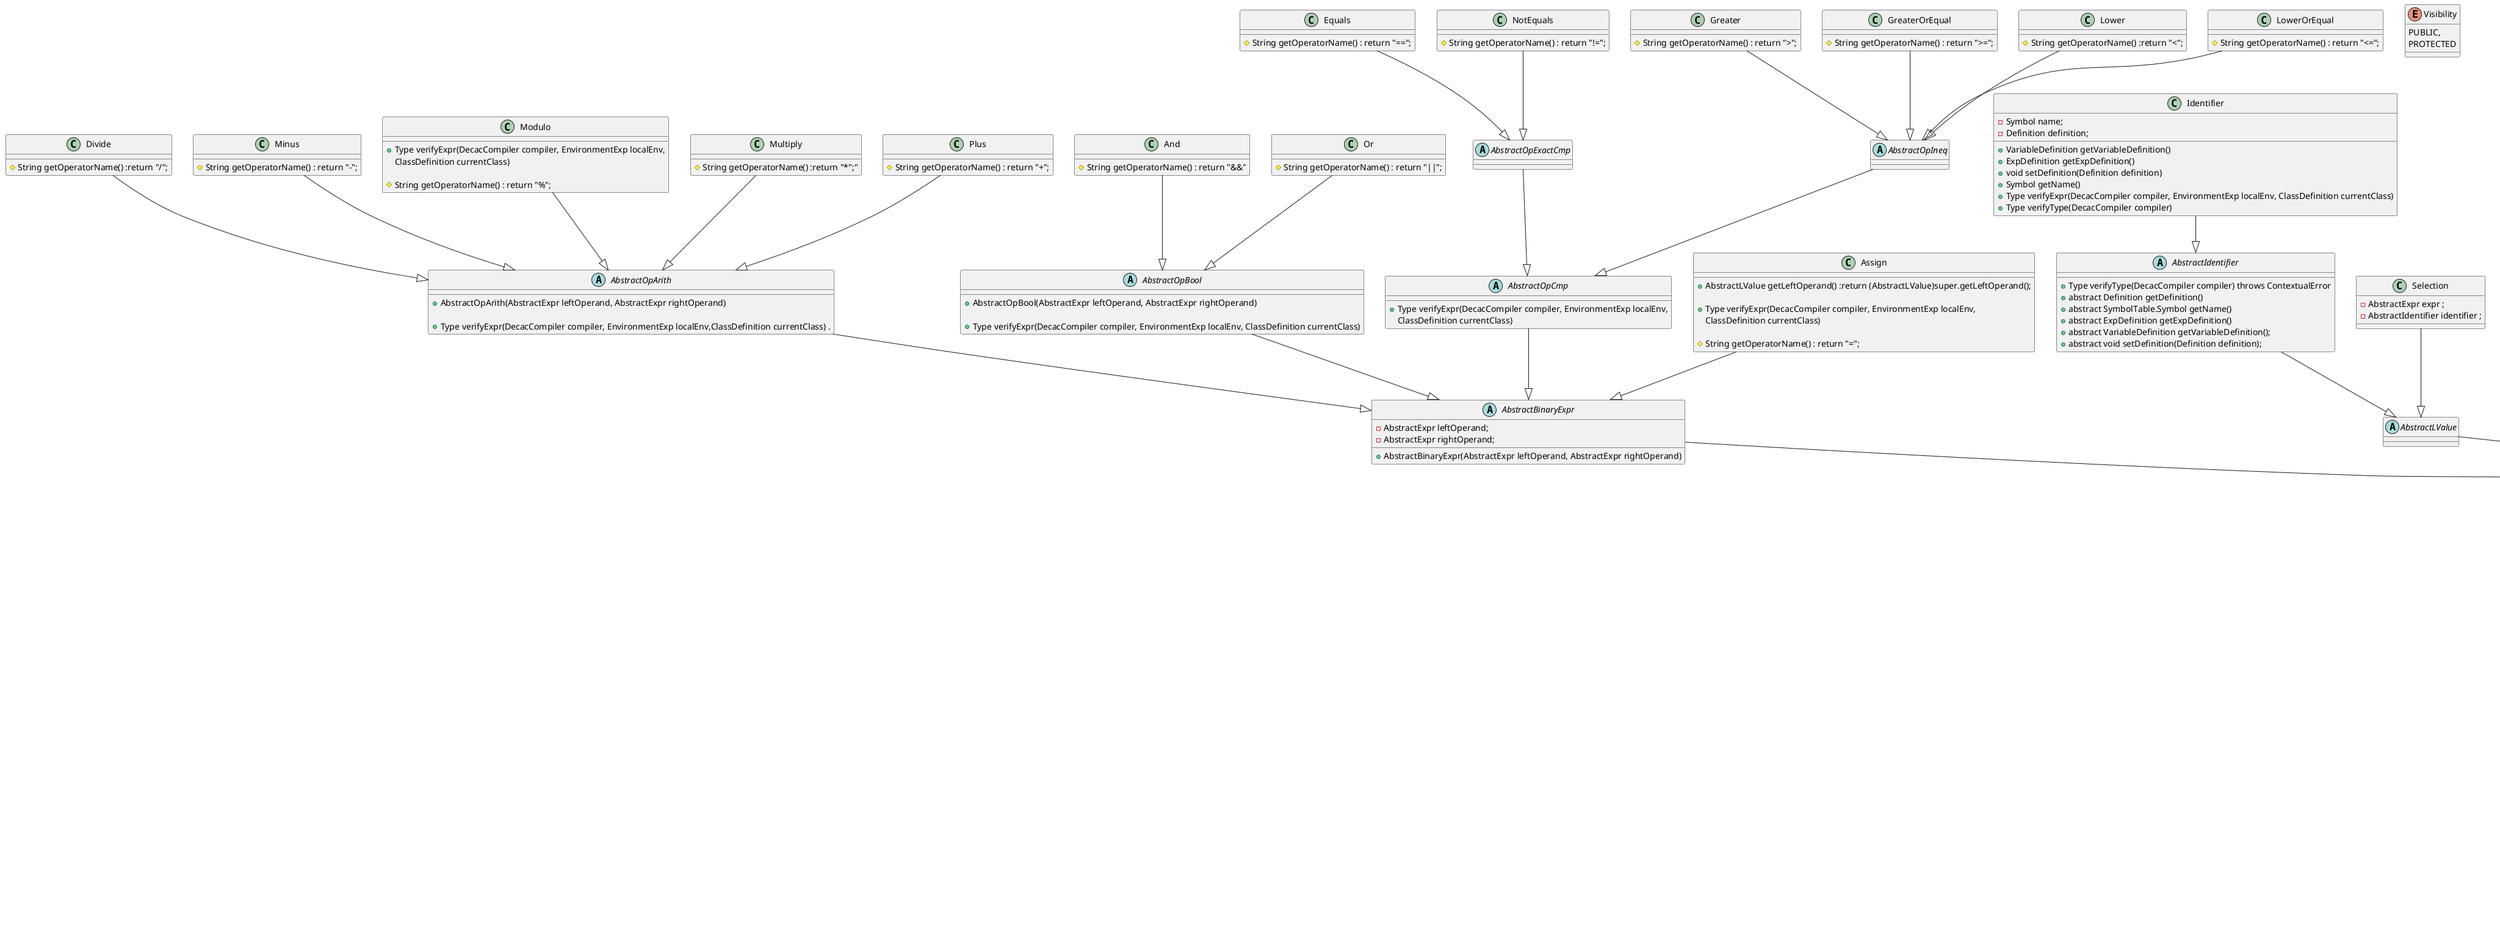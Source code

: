 @startuml

abstract class Tree {
    - Location location 
    + void setLocation(Location location)
    + Location getLocation()

    /* Abstract Methode must override */
    # abstract void prettyPrintChildren(PrintStream s, String prefix)
    # abstract void iterChildren(TreeFunction f) 
    # abstract void decompile(IndentPrintStream s)
}



abstract class AbstractProgram  {
    + abstract void verifyProgram(DecacCompiler compiler) throws ContextualError;


}


abstract class AbstractInst {

    + protected abstract void verifyInst()
    
}

abstract class AbstractExpr {
    - Type type
    + Type getType()
    + abstract Type verifyExpr() 
    + AbstractExpr verifyRValue() 
    # void verifyInst()
    ~ verifyCondition()
}


abstract class AbstractMain {

    /**
     * Implements non-terminal "main" of [SyntaxeContextuelle] in pass 3 
    **/
    # abstract void verifyMain(DecacCompiler compiler) throws ContextualError;
}


abstract class AbstractDeclVar {

    # abstract void verifyDeclVar(DecacCompiler compiler, EnvironmentExp localEnv, ClassDefinition currentClass)

}


abstract class AbstractBinaryExpr {

    + AbstractBinaryExpr(AbstractExpr leftOperand, AbstractExpr rightOperand)
    - AbstractExpr leftOperand;
    - AbstractExpr rightOperand;
}


abstract class AbstractIdentifier  {

    + Type verifyType(DecacCompiler compiler) throws ContextualError
    + abstract Definition getDefinition()
    + abstract SymbolTable.Symbol getName()
    +  abstract ExpDefinition getExpDefinition()
    + abstract VariableDefinition getVariableDefinition();
    + abstract void setDefinition(Definition definition);


}


abstract class AbstractInitialization  {
    # abstract void verifyInitialization(DecacCompiler compiler, 
    Type t, EnvironmentExp localEnv, ClassDefinition currentClass)

}

abstract class AbstractLValue  {

}


abstract class AbstractOpArith  {

    + AbstractOpArith(AbstractExpr leftOperand, AbstractExpr rightOperand)

    + Type verifyExpr(DecacCompiler compiler, EnvironmentExp localEnv,ClassDefinition currentClass) .
    
}

abstract class AbstractOpBool  {

    + AbstractOpBool(AbstractExpr leftOperand, AbstractExpr rightOperand)

    + Type verifyExpr(DecacCompiler compiler, EnvironmentExp localEnv, ClassDefinition currentClass) 
} 



abstract class AbstractOpCmp  {

    
    + Type verifyExpr(DecacCompiler compiler, EnvironmentExp localEnv,
            ClassDefinition currentClass) 

}


abstract class AbstractOpExactCmp  {

}

abstract class AbstractOpIneq   {


}


abstract class AbstractPrint  {

    - ListExpr arguments = new ListExpr();
    + abstract String getSuffix();
    + ListExpr getArguments() 
    # void verifyInst(DecacCompiler compiler, EnvironmentExp localEnv,
            ClassDefinition currentClass, Type returnType)
            

}


abstract class AbstractReadExpr {

    + AbstractReadExpr() 


}
 

abstract class AbstractStringLiteral  {

    + abstract String getValue();
    
}

abstract class AbstractUnaryExpr  {

    - AbstractExpr operand
    + AbstractExpr getOperand()
    # abstract String getOperatorName()
}


class And {

    # String getOperatorName() : return "&&"


}
 

class Assign  {


    + AbstractLValue getLeftOperand() :return (AbstractLValue)super.getLeftOperand();

    + Type verifyExpr(DecacCompiler compiler, EnvironmentExp localEnv,
            ClassDefinition currentClass) 

    # String getOperatorName() : return "=";

}


class BooleanLiteral  {
 
    - boolean value
    +  boolean getValue() : return value;
    
    + Type verifyExpr(DecacCompiler compiler, EnvironmentExp localEnv,ClassDefinition currentClass)
}

class ConvFloat  {

    
    + Type verifyExpr(DecacCompiler compiler, EnvironmentExp localEnv, ClassDefinition currentClass) {

    # String getOperatorName() :return "/* conv float */";
    

}

class DeclVar {

    
    -  AbstractIdentifier type;
    -  AbstractIdentifier varName;
    -  AbstractInitialization initialization;

    # void verifyDeclVar(DecacCompiler compiler,
            EnvironmentExp localEnv, ClassDefinition currentClass)

} 


class Divide  {

    # String getOperatorName() :return "/";
}
 
class EmptyMain  {
    
    # void verifyMain(DecacCompiler compiler) 
}
    

class Equals  {
    # String getOperatorName() : return "==";
}


class FloatLiteral {

    + float getValue() 
    - float value;
    + Type verifyExpr(DecacCompiler compiler, EnvironmentExp localEnv,ClassDefinition currentClass)     
}


class Greater  {

    # String getOperatorName() : return ">";
}

class GreaterOrEqual  {
    # String getOperatorName() : return ">=";
}

class Identifier  {
    - Symbol name;
    - Definition definition;
    + VariableDefinition getVariableDefinition()
    + ExpDefinition getExpDefinition()
    + void setDefinition(Definition definition)
    + Symbol getName() 
    + Type verifyExpr(DecacCompiler compiler, EnvironmentExp localEnv, ClassDefinition currentClass) 
    + Type verifyType(DecacCompiler compiler)
}

class  IfThenElse  {
    
    -  final AbstractExpr condition; 
    -  final ListInst thenBranch;
    -  ListInst elseBranch;
    # void verifyInst(DecacCompiler compiler, EnvironmentExp localEnv,
            ClassDefinition currentClass, Type returnType)
}

class Initialization {

    - AbstractExpr expression
    + AbstractExpr getExpression()

    +  setExpression(AbstractExpr expression) 

    # void verifyInitialization(DecacCompiler compiler, Type t,EnvironmentExp localEnv, ClassDefinition currentClass)

}

class IntLiteral  {
    - int value
    + int getValue()
    + Type verifyExpr(DecacCompiler compiler, EnvironmentExp localEnv,
            ClassDefinition currentClass)

}


class ListDeclVar<AbstractDeclVar> {
    + void verifyListDeclVariable(DecacCompiler compiler, EnvironmentExp localEnv,
            ClassDefinition currentClass)

}

class ListExpr<AbstractExpr>  {

}

class ListInst<AbstractInst> {
    
    + void verifyListInst(DecacCompiler compiler, EnvironmentExp localEnv,ClassDefinition currentClass, Type returnType)

}

class Lower  {

    # String getOperatorName() :return "<";
    

}

class LowerOrEqual  {
    # String getOperatorName() : return "<=";
}

class Main  {
    - ListDeclVar declVariables;
    - ListInst insts;
    # void verifyMain(DecacCompiler compiler)
}

class Minus  {
    # String getOperatorName() : return "-";

}
class Modulo {
    
    + Type verifyExpr(DecacCompiler compiler, EnvironmentExp localEnv,
            ClassDefinition currentClass) 

    # String getOperatorName() : return "%";
    

}

class Multiply  {
    # String getOperatorName() :return "*";"

}

class NoInitialization {

    # void verifyInitialization(DecacCompiler compiler, Type t,
            EnvironmentExp localEnv, ClassDefinition currentClass)


} 

class NoOperation  {
    # void verifyInst(DecacCompiler compiler, EnvironmentExp localEnv,
            ClassDefinition currentClass, Type returnType)
}

class Not  {
    + Type verifyExpr(DecacCompiler compiler, EnvironmentExp localEnv,
            ClassDefinition currentClass)
    #  String getOperatorName() : return "!";

}

class NotEquals  {
    # String getOperatorName() : return "!=";

}

class Or  {
    # String getOperatorName() : return "||";

}
class Plus  {
    # String getOperatorName() : return "+";

}

class Print  {

}

class Println  {

}

class Program  {

    - ListDeclClass classes;
    - AbstractMain main;
    + ListDeclClass getClasses()
    + AbstractMain getMain()
    + void verifyProgram(DecacCompiler compiler)
}

class ReadFloat  {
    + Type verifyExpr(DecacCompiler compiler, EnvironmentExp localEnv,
            ClassDefinition currentClass)

}

class ReadInt  {

    + Type verifyExpr(DecacCompiler compiler, EnvironmentExp localEnv,
            ClassDefinition currentClass)
}

class StringLiteral {
    - String value;
    + String getValue() 
    +  Type verifyExpr(DecacCompiler compiler, EnvironmentExp localEnv,
            ClassDefinition currentClass)

}

abstract class TreeList<TreeType extends Tree> {
    - List<TreeType> list = new ArrayList<TreeType>();
    + void add(TreeType i)
    + List<TreeType> getList()
    + TreeType set(int index, TreeType element)
    + boolean isEmpty() 
    + Iterator<TreeType> iterator()
    + int size()

}
 
class UnaryMinus  {
    + Type verifyExpr(DecacCompiler compiler, EnvironmentExp localEnv,
            ClassDefinition currentClass)
    # String getOperatorName() : return "-";

}

enum Visibility {
    PUBLIC,
    PROTECTED
}

class While  {
    - AbstractExpr condition;
    - ListInst body;
    + AbstractExpr getCondition()
    + ListInst getBody()
    # void verifyInst(DecacCompiler compiler, EnvironmentExp localEnv,
            ClassDefinition currentClass, Type returnType)

}

class Selection {
    - AbstractExpr expr ;
    - AbstractIdentifier identifier ;
}

class Cast {

    - AbstractExpr expr ;
    - AbstractIdentifier identifier ;
    
    + Type verifyExpr(DecacCompiler compiler, EnvironmentExp localEnv,
            ClassDefinition currentClass)
}

class InstanceOf {

    - AbstractExpr expr ;
    - AbstractIdentifier identifier ;
    
    + Type verifyExpr(DecacCompiler compiler, EnvironmentExp localEnv,
            ClassDefinition currentClass)
} 

class MethodCall {

    - AbstractExpr expr ;
    - AbstractIdentifier identifier ;
    - ListExpr listexpr ;

    + Type verifyExpr(DecacCompiler compiler, EnvironmentExp localEnv,
            ClassDefinition currentClass)
}



class New {

    - AbstractIdentifier identifier ;

    + Type verifyExpr(DecacCompiler compiler, EnvironmentExp localEnv,
            ClassDefinition currentClass)

}



class Null {

    + Type verifyExpr(DecacCompiler compiler, EnvironmentExp localEnv,
            ClassDefinition currentClass)

}

class This {
    - boolean value ;

    + Type verifyExpr(DecacCompiler compiler, EnvironmentExp localEnv,
            ClassDefinition currentClass)
}

class Return {
    - AbstractExpr expr
    + AbstractExpr getExpression()
    + AbstractExpr setExpression()
    # void verifyInst(DecacCompiler compiler,EnvironmentExp localEnv, ClassDefinition currentClass, Type returnType)
}

' ====================================== class ===============================================
abstract class AbstractDeclClass {
    # abstract void verifyClass(DecacCompiler compiler) /* passe 1 */
    # abstract void verifyClassMembers(DecacCompiler compiler) /* passe 2 */ 
    # abstract void verifyClassBody(DecacCompiler compiler) /* passe 3 */
}

class ListDeclClass<AbstractDeclClass> {
    
    ~ void verifyListClass(DecacCompiler compiler)        /* passe 1 */
    + void verifyListClassMembers(DecacCompiler compiler) /* passe 2 */ 
    + void verifyListClassBody(DecacCompiler compiler)    /* passe 3 */ 
}

class DeclClass  {

    - AbstractIdentifier identifier1 ;
    - AbstractIdentifier identifier2 ;
    - ListDeclField champs ; 
    - ListDeclMethod  methodes ;

    # void verifyClass(DecacCompiler compiler) /* passe 1 */
    # void verifyClassMembers(DecacCompiler compiler) /* passe 2 */ 
    # void verifyClassBody(DecacCompiler compiler) /* passe 3 */

}

' ====================================== Field ===============================================
abstract class AbstractDeclField {

}

class ListDeclField<AbstractDeclField> {

}

class DeclField {

    - Visibility visibility ;
    - AbstractIdentifier id1 ;
    - AbstractIdentifier id2 ;
    - AbstractInitialization init ;

}


' ====================================== Methode ===============================================

abstract class AbstractDeclMethod {


}

class ListDeclMethod<AbstractDeclMethod> {

}

class DeclMethod {

    - AbstractIdentifier id1 ;
    - AbstractIdentifier id2 ;
    - ListDeclParam params ;
    - AbstractMethodBody body ;

}

' ====================================== Param  ===============================================

abstract class AbstractDeclParam {

}

class ListDeclParam<AbstractDeclParam> {

}

class DeclParam {

    - AbstractIdentifier id1 ;
    - AbstractIdentifier id2 ;
}

' ======================== MethodBody ==========================

abstract class AbstractMethodBody {

}

class MethodAsmBody {

    - AbstractStringLiteral
}

class MethodBody {
    - ListDeclVar vars ;
    - ListInst insts ;
}

MethodAsmBody --|> AbstractMethodBody
MethodBody --|> AbstractMethodBody




AbstractInst --|> Tree
AbstractProgram --|> Tree
AbstractMain --|> Tree
AbstractDeclVar --|> Tree 
AbstractInitialization --|> Tree 
TreeList --|> Tree
AbstractDeclClass --|> Tree
AbstractDeclField --|> Tree 
AbstractMethodBody --|> Tree 
AbstractDeclMethod --|> Tree 
AbstractDeclParam --|> Tree 

DeclClass --|> AbstractDeclClass

DeclField --|> AbstractDeclField

DeclMethod --|> AbstractDeclMethod

DeclParam --|> AbstractDeclParam

Program --|> AbstractProgram

EmptyMain --|> AbstractMain
Main --|> AbstractMain

AbstractLValue --|> AbstractExpr
AbstractBinaryExpr --|> AbstractExpr
AbstractReadExpr --|> AbstractExpr
AbstractStringLiteral --|> AbstractExpr
AbstractUnaryExpr --|> AbstractExpr
BooleanLiteral --|> AbstractExpr
FloatLiteral --|> AbstractExpr
IntLiteral --|> AbstractExpr
Cast --|> AbstractExpr
InstanceOf --|> AbstractExpr
New --|> AbstractExpr
MethodCall --|> AbstractExpr
This --|> AbstractExpr
Null --|> AbstractExpr  

AbstractOpArith --|> AbstractBinaryExpr 
AbstractOpBool --|> AbstractBinaryExpr
AbstractOpCmp --|> AbstractBinaryExpr
Assign --|> AbstractBinaryExpr

ConvFloat --|> AbstractUnaryExpr
Not --|> AbstractUnaryExpr
UnaryMinus --|> AbstractUnaryExpr

AbstractOpExactCmp --|> AbstractOpCmp
AbstractOpIneq --|> AbstractOpCmp

Equals --|> AbstractOpExactCmp
NotEquals --|> AbstractOpExactCmp 


AbstractIdentifier --|> AbstractLValue
Selection --|> AbstractLValue

AbstractExpr --|> AbstractInst
AbstractPrint --|> AbstractInst
IfThenElse --|> AbstractInst
NoOperation --|> AbstractInst
While --|> AbstractInst
Return --|> AbstractInst

And --|> AbstractOpBool
Or --|> AbstractOpBool

DeclVar --> AbstractDeclVar

Divide --|> AbstractOpArith
Minus --|> AbstractOpArith
Modulo --|> AbstractOpArith
Multiply --|> AbstractOpArith
Plus --|> AbstractOpArith

Greater --|> AbstractOpIneq 
GreaterOrEqual --|> AbstractOpIneq
Lower --|> AbstractOpIneq
LowerOrEqual --|> AbstractOpIneq

Identifier --|> AbstractIdentifier 
 
Initialization --|> AbstractInitialization
NoInitialization --|> AbstractInitialization

ListDeclVar --|> TreeList
ListExpr --|> TreeList
ListInst --|> TreeList
ListDeclClass --|> TreeList
ListDeclField --|> TreeList
ListDeclMethod --|> TreeList
ListDeclParam --|> TreeList

Print --|> AbstractPrint
Println --|> AbstractPrint

ReadFloat --|> AbstractReadExpr
ReadInt --|> AbstractReadExpr

StringLiteral --|> AbstractStringLiteral 

@enduml
